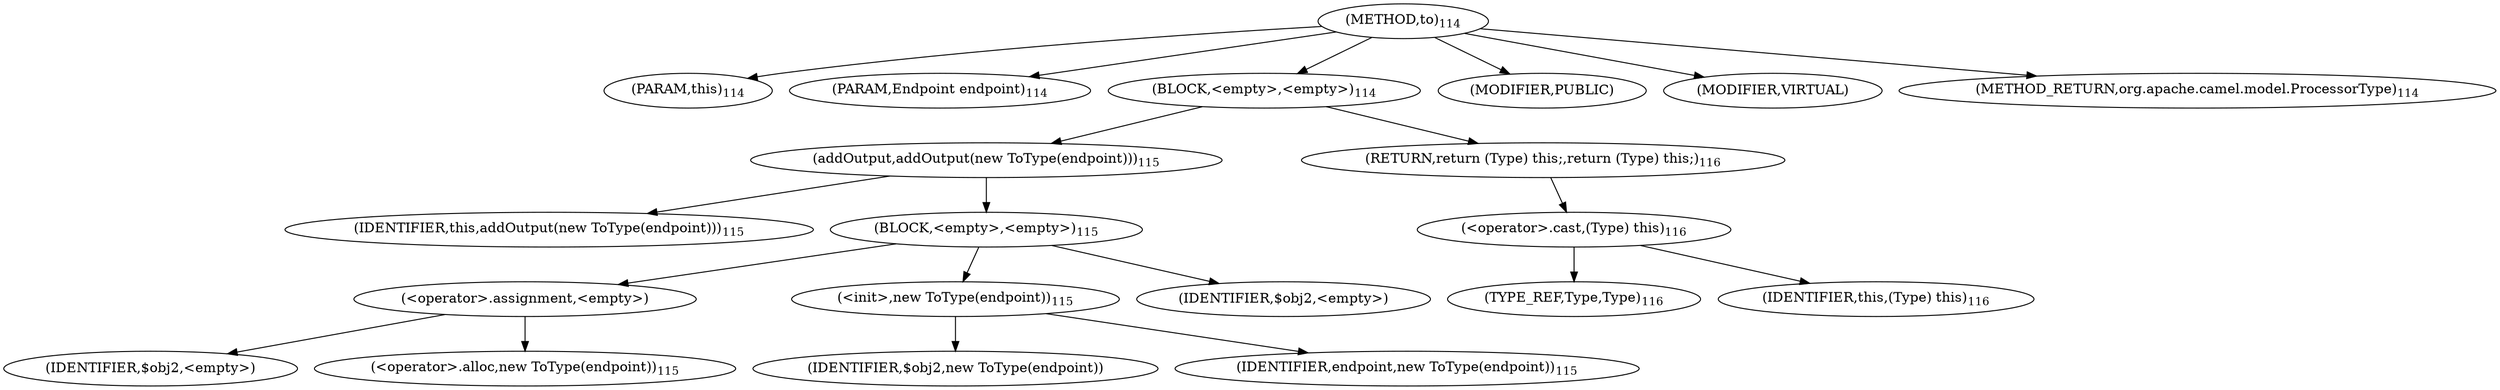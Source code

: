 digraph "to" {  
"469" [label = <(METHOD,to)<SUB>114</SUB>> ]
"17" [label = <(PARAM,this)<SUB>114</SUB>> ]
"470" [label = <(PARAM,Endpoint endpoint)<SUB>114</SUB>> ]
"471" [label = <(BLOCK,&lt;empty&gt;,&lt;empty&gt;)<SUB>114</SUB>> ]
"472" [label = <(addOutput,addOutput(new ToType(endpoint)))<SUB>115</SUB>> ]
"16" [label = <(IDENTIFIER,this,addOutput(new ToType(endpoint)))<SUB>115</SUB>> ]
"473" [label = <(BLOCK,&lt;empty&gt;,&lt;empty&gt;)<SUB>115</SUB>> ]
"474" [label = <(&lt;operator&gt;.assignment,&lt;empty&gt;)> ]
"475" [label = <(IDENTIFIER,$obj2,&lt;empty&gt;)> ]
"476" [label = <(&lt;operator&gt;.alloc,new ToType(endpoint))<SUB>115</SUB>> ]
"477" [label = <(&lt;init&gt;,new ToType(endpoint))<SUB>115</SUB>> ]
"478" [label = <(IDENTIFIER,$obj2,new ToType(endpoint))> ]
"479" [label = <(IDENTIFIER,endpoint,new ToType(endpoint))<SUB>115</SUB>> ]
"480" [label = <(IDENTIFIER,$obj2,&lt;empty&gt;)> ]
"481" [label = <(RETURN,return (Type) this;,return (Type) this;)<SUB>116</SUB>> ]
"482" [label = <(&lt;operator&gt;.cast,(Type) this)<SUB>116</SUB>> ]
"483" [label = <(TYPE_REF,Type,Type)<SUB>116</SUB>> ]
"18" [label = <(IDENTIFIER,this,(Type) this)<SUB>116</SUB>> ]
"484" [label = <(MODIFIER,PUBLIC)> ]
"485" [label = <(MODIFIER,VIRTUAL)> ]
"486" [label = <(METHOD_RETURN,org.apache.camel.model.ProcessorType)<SUB>114</SUB>> ]
  "469" -> "17" 
  "469" -> "470" 
  "469" -> "471" 
  "469" -> "484" 
  "469" -> "485" 
  "469" -> "486" 
  "471" -> "472" 
  "471" -> "481" 
  "472" -> "16" 
  "472" -> "473" 
  "473" -> "474" 
  "473" -> "477" 
  "473" -> "480" 
  "474" -> "475" 
  "474" -> "476" 
  "477" -> "478" 
  "477" -> "479" 
  "481" -> "482" 
  "482" -> "483" 
  "482" -> "18" 
}

